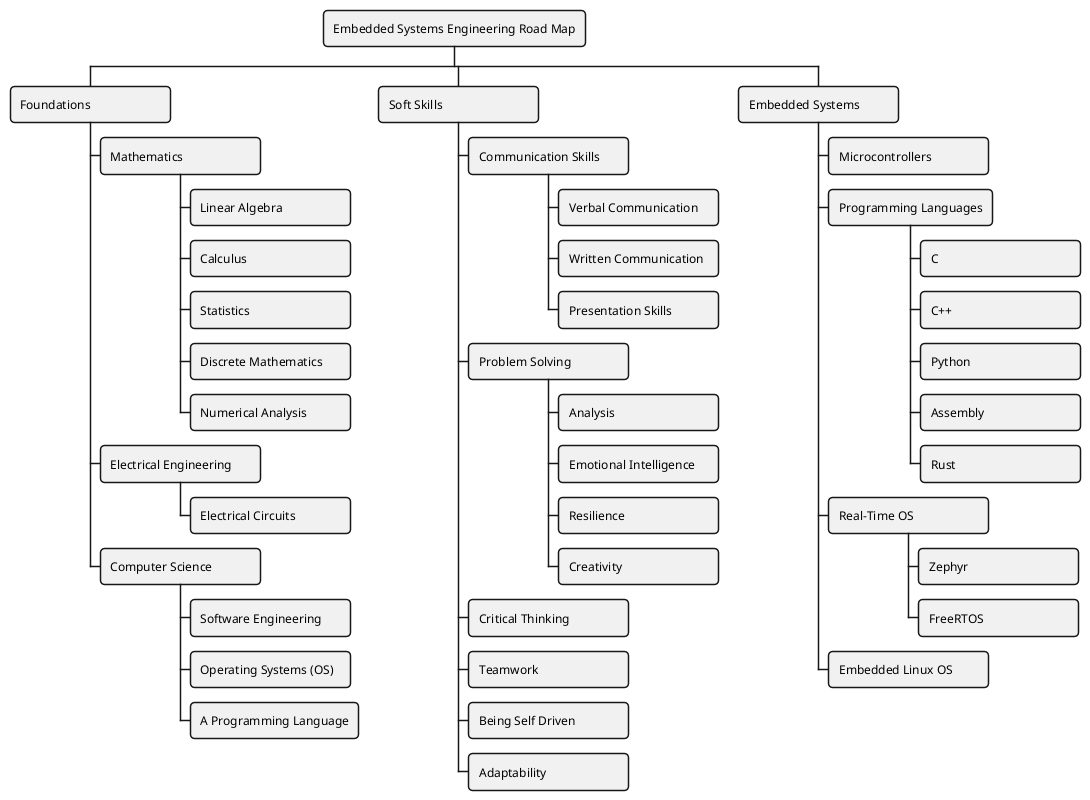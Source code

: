 @startwbs
<style>
node {
    MinimumWidth 160
    MaximumWidth 1600
    RoundCorner 8
}
</style>
+ Embedded Systems Engineering Road Map
 + Foundations
  + Mathematics
   + Linear Algebra
   + Calculus
   + Statistics
   + Discrete Mathematics
   + Numerical Analysis
  + Electrical Engineering
   + Electrical Circuits
  + Computer Science
   + Software Engineering
   + Operating Systems (OS)
   + A Programming Language
 + Soft Skills
  + Communication Skills
   + Verbal Communication
   + Written Communication
   + Presentation Skills
  + Problem Solving
   + Analysis
   + Emotional Intelligence
   + Resilience
   + Creativity
  + Critical Thinking
  + Teamwork
  + Being Self Driven
  + Adaptability
 + Embedded Systems
  + Microcontrollers
  + Programming Languages
   + C
   + C++
   + Python
   + Assembly
   + Rust
  + Real-Time OS
   + Zephyr
   + FreeRTOS
  + Embedded Linux OS
@endwbs